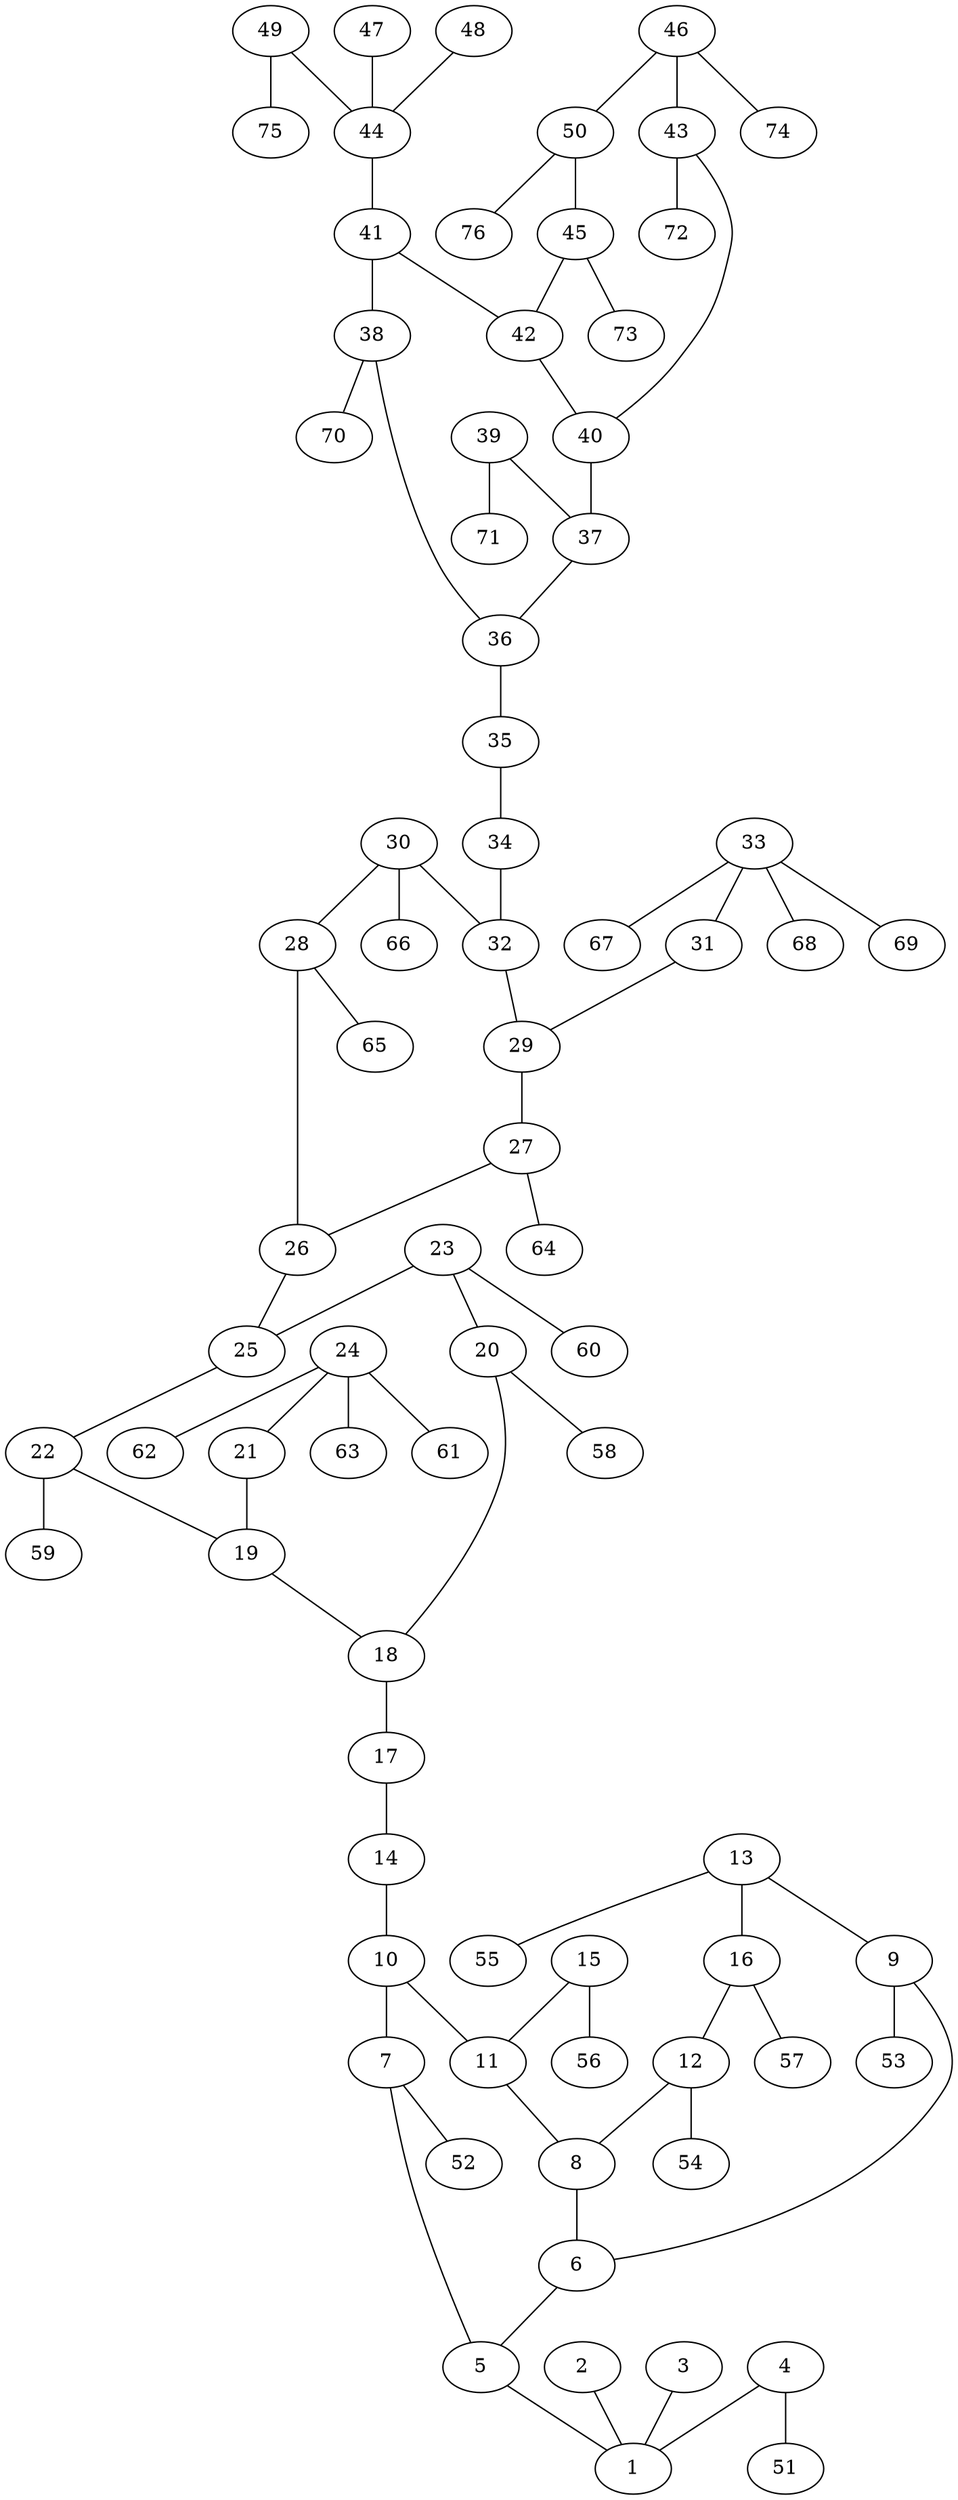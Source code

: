 graph molecule_3090 {
	1	 [chem=S];
	2	 [chem=O];
	2 -- 1	 [valence=2];
	3	 [chem=O];
	3 -- 1	 [valence=2];
	4	 [chem=O];
	4 -- 1	 [valence=1];
	51	 [chem=H];
	4 -- 51	 [valence=1];
	5	 [chem=C];
	5 -- 1	 [valence=1];
	6	 [chem=C];
	6 -- 5	 [valence=2];
	7	 [chem=C];
	7 -- 5	 [valence=1];
	52	 [chem=H];
	7 -- 52	 [valence=1];
	8	 [chem=C];
	8 -- 6	 [valence=1];
	9	 [chem=C];
	9 -- 6	 [valence=1];
	53	 [chem=H];
	9 -- 53	 [valence=1];
	10	 [chem=C];
	10 -- 7	 [valence=2];
	11	 [chem=C];
	10 -- 11	 [valence=1];
	11 -- 8	 [valence=2];
	12	 [chem=C];
	12 -- 8	 [valence=1];
	54	 [chem=H];
	12 -- 54	 [valence=1];
	13	 [chem=C];
	13 -- 9	 [valence=2];
	16	 [chem=C];
	13 -- 16	 [valence=1];
	55	 [chem=H];
	13 -- 55	 [valence=1];
	14	 [chem=N];
	14 -- 10	 [valence=1];
	15	 [chem=O];
	15 -- 11	 [valence=1];
	56	 [chem=H];
	15 -- 56	 [valence=1];
	16 -- 12	 [valence=2];
	57	 [chem=H];
	16 -- 57	 [valence=1];
	17	 [chem=N];
	17 -- 14	 [valence=2];
	18	 [chem=C];
	18 -- 17	 [valence=1];
	19	 [chem=C];
	19 -- 18	 [valence=2];
	20	 [chem=C];
	20 -- 18	 [valence=1];
	58	 [chem=H];
	20 -- 58	 [valence=1];
	21	 [chem=O];
	21 -- 19	 [valence=1];
	22	 [chem=C];
	22 -- 19	 [valence=1];
	59	 [chem=H];
	22 -- 59	 [valence=1];
	23	 [chem=C];
	23 -- 20	 [valence=2];
	25	 [chem=C];
	23 -- 25	 [valence=1];
	60	 [chem=H];
	23 -- 60	 [valence=1];
	24	 [chem=C];
	24 -- 21	 [valence=1];
	61	 [chem=H];
	24 -- 61	 [valence=1];
	62	 [chem=H];
	24 -- 62	 [valence=1];
	63	 [chem=H];
	24 -- 63	 [valence=1];
	25 -- 22	 [valence=2];
	26	 [chem=C];
	26 -- 25	 [valence=1];
	27	 [chem=C];
	27 -- 26	 [valence=2];
	64	 [chem=H];
	27 -- 64	 [valence=1];
	28	 [chem=C];
	28 -- 26	 [valence=1];
	65	 [chem=H];
	28 -- 65	 [valence=1];
	29	 [chem=C];
	29 -- 27	 [valence=1];
	30	 [chem=C];
	30 -- 28	 [valence=2];
	32	 [chem=C];
	30 -- 32	 [valence=1];
	66	 [chem=H];
	30 -- 66	 [valence=1];
	31	 [chem=O];
	31 -- 29	 [valence=1];
	32 -- 29	 [valence=2];
	33	 [chem=C];
	33 -- 31	 [valence=1];
	67	 [chem=H];
	33 -- 67	 [valence=1];
	68	 [chem=H];
	33 -- 68	 [valence=1];
	69	 [chem=H];
	33 -- 69	 [valence=1];
	34	 [chem=N];
	34 -- 32	 [valence=1];
	35	 [chem=N];
	35 -- 34	 [valence=2];
	36	 [chem=C];
	36 -- 35	 [valence=1];
	37	 [chem=C];
	37 -- 36	 [valence=2];
	38	 [chem=C];
	38 -- 36	 [valence=1];
	70	 [chem=H];
	38 -- 70	 [valence=1];
	39	 [chem=O];
	39 -- 37	 [valence=1];
	71	 [chem=H];
	39 -- 71	 [valence=1];
	40	 [chem=C];
	40 -- 37	 [valence=1];
	41	 [chem=C];
	41 -- 38	 [valence=2];
	42	 [chem=C];
	41 -- 42	 [valence=1];
	42 -- 40	 [valence=2];
	43	 [chem=C];
	43 -- 40	 [valence=1];
	72	 [chem=H];
	43 -- 72	 [valence=1];
	44	 [chem=S];
	44 -- 41	 [valence=1];
	45	 [chem=C];
	45 -- 42	 [valence=1];
	73	 [chem=H];
	45 -- 73	 [valence=1];
	46	 [chem=C];
	46 -- 43	 [valence=2];
	50	 [chem=C];
	46 -- 50	 [valence=1];
	74	 [chem=H];
	46 -- 74	 [valence=1];
	47	 [chem=O];
	47 -- 44	 [valence=2];
	48	 [chem=O];
	48 -- 44	 [valence=2];
	49	 [chem=O];
	49 -- 44	 [valence=1];
	75	 [chem=H];
	49 -- 75	 [valence=1];
	50 -- 45	 [valence=2];
	76	 [chem=H];
	50 -- 76	 [valence=1];
}
